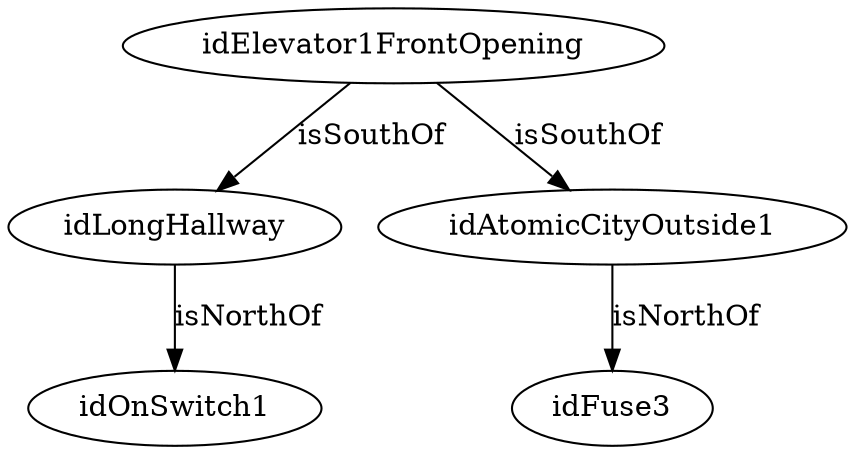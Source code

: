 strict digraph  {
idElevator1FrontOpening [node_type=entity_node, root=root];
idLongHallway;
idAtomicCityOutside1;
idOnSwitch1;
idFuse3;
idElevator1FrontOpening -> idLongHallway  [edge_type=relationship, label=isSouthOf];
idElevator1FrontOpening -> idAtomicCityOutside1  [edge_type=relationship, label=isSouthOf];
idLongHallway -> idOnSwitch1  [edge_type=relationship, label=isNorthOf];
idAtomicCityOutside1 -> idFuse3  [edge_type=relationship, label=isNorthOf];
}
